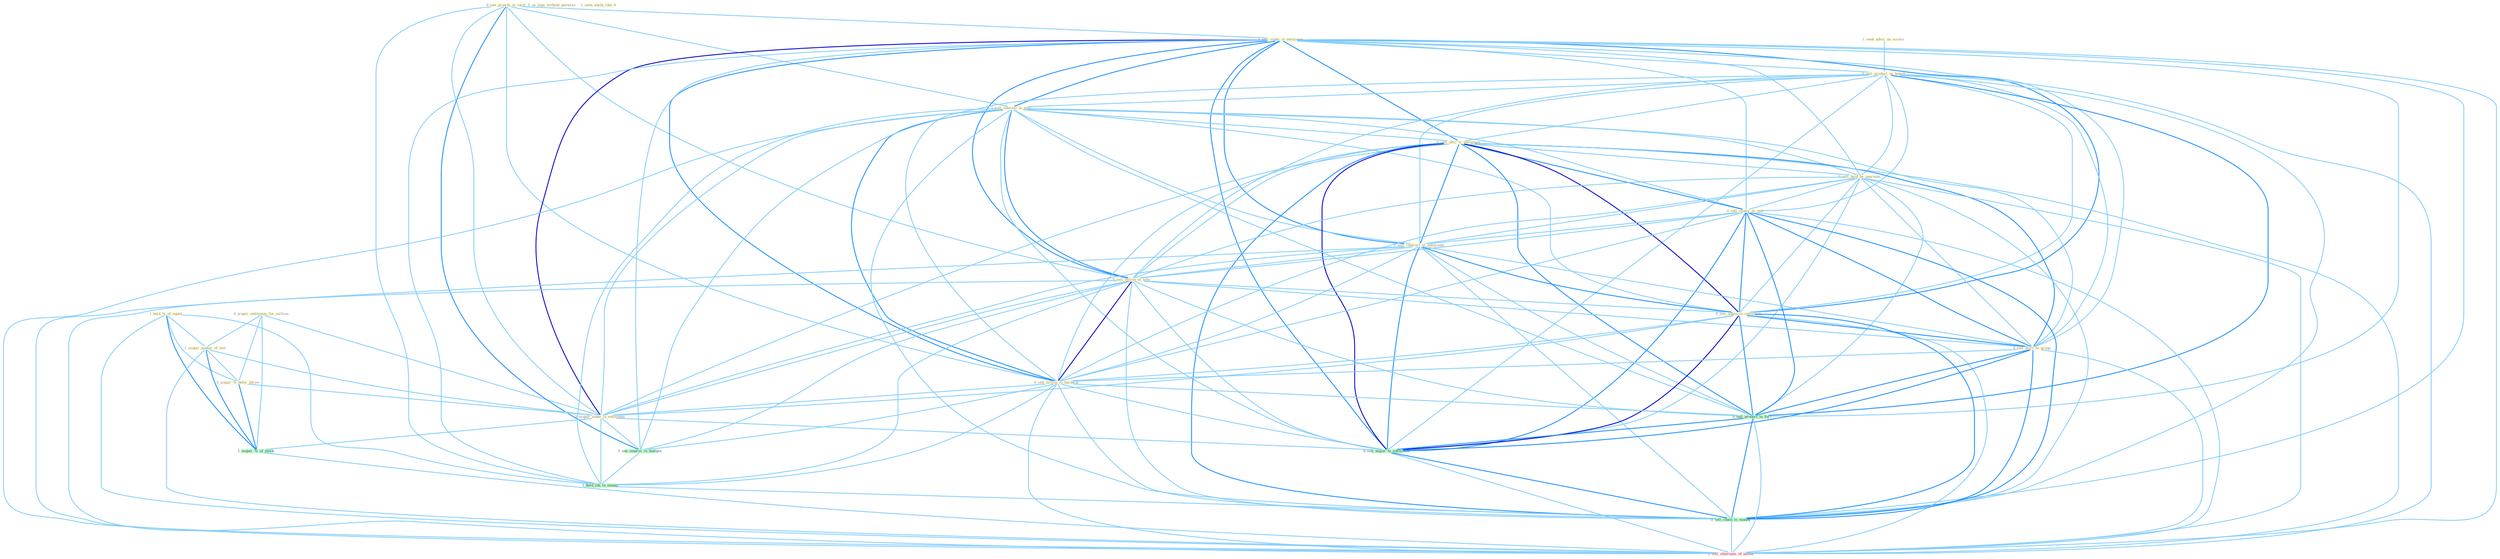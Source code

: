 Graph G{ 
    node
    [shape=polygon,style=filled,width=.5,height=.06,color="#BDFCC9",fixedsize=true,fontsize=4,
    fontcolor="#2f4f4f"];
    {node
    [color="#ffffe0", fontcolor="#8b7d6b"] "1_hold_%_of_equiti " "0_acquir_entitynam_for_million " "0_us_logo_without_permiss " "0_see_growth_in_card " "1_seek_advic_on_access " "1_sell_stake_in_entitynam " "0_sell_product_on_behalf " "1_sell_interest_in_mall " "0_sell_offic_to_entitynam " "0_sell_hold_by_yearnum " "0_sell_ventur_to_unit " "0_sell_contract_at_entitynam " "0_sell_billion_in_sale " "1_acquir_maker_of_tool " "1_seen_anyth_like_it " "0_sell_adhes_to_entitynam " "0_acquir_%_befor_throw " "0_sell_divis_to_group " "0_sell_billion_in_hardwar " "1_acquir_stake_in_entitynam "}
{node [color="#fff0f5", fontcolor="#b22222"] "1_sell_othernum_of_model "}
edge [color="#B0E2FF"];

	"1_hold_%_of_equiti " -- "1_acquir_maker_of_tool " [w="1", color="#87cefa" ];
	"1_hold_%_of_equiti " -- "0_acquir_%_befor_throw " [w="1", color="#87cefa" ];
	"1_hold_%_of_equiti " -- "1_acquir_%_of_stock " [w="2", color="#1e90ff" , len=0.8];
	"1_hold_%_of_equiti " -- "1_hold_job_in_manag " [w="1", color="#87cefa" ];
	"1_hold_%_of_equiti " -- "1_sell_othernum_of_model " [w="1", color="#87cefa" ];
	"0_acquir_entitynam_for_million " -- "1_acquir_maker_of_tool " [w="1", color="#87cefa" ];
	"0_acquir_entitynam_for_million " -- "0_acquir_%_befor_throw " [w="1", color="#87cefa" ];
	"0_acquir_entitynam_for_million " -- "1_acquir_stake_in_entitynam " [w="1", color="#87cefa" ];
	"0_acquir_entitynam_for_million " -- "1_acquir_%_of_stock " [w="1", color="#87cefa" ];
	"0_see_growth_in_card " -- "1_sell_stake_in_entitynam " [w="1", color="#87cefa" ];
	"0_see_growth_in_card " -- "1_sell_interest_in_mall " [w="1", color="#87cefa" ];
	"0_see_growth_in_card " -- "0_sell_billion_in_sale " [w="1", color="#87cefa" ];
	"0_see_growth_in_card " -- "0_sell_billion_in_hardwar " [w="1", color="#87cefa" ];
	"0_see_growth_in_card " -- "1_acquir_stake_in_entitynam " [w="1", color="#87cefa" ];
	"0_see_growth_in_card " -- "1_see_improv_in_margin " [w="2", color="#1e90ff" , len=0.8];
	"0_see_growth_in_card " -- "1_hold_job_in_manag " [w="1", color="#87cefa" ];
	"1_seek_advic_on_access " -- "0_sell_product_on_behalf " [w="1", color="#87cefa" ];
	"1_sell_stake_in_entitynam " -- "0_sell_product_on_behalf " [w="1", color="#87cefa" ];
	"1_sell_stake_in_entitynam " -- "1_sell_interest_in_mall " [w="2", color="#1e90ff" , len=0.8];
	"1_sell_stake_in_entitynam " -- "0_sell_offic_to_entitynam " [w="2", color="#1e90ff" , len=0.8];
	"1_sell_stake_in_entitynam " -- "0_sell_hold_by_yearnum " [w="1", color="#87cefa" ];
	"1_sell_stake_in_entitynam " -- "0_sell_ventur_to_unit " [w="1", color="#87cefa" ];
	"1_sell_stake_in_entitynam " -- "0_sell_contract_at_entitynam " [w="2", color="#1e90ff" , len=0.8];
	"1_sell_stake_in_entitynam " -- "0_sell_billion_in_sale " [w="2", color="#1e90ff" , len=0.8];
	"1_sell_stake_in_entitynam " -- "0_sell_adhes_to_entitynam " [w="2", color="#1e90ff" , len=0.8];
	"1_sell_stake_in_entitynam " -- "0_sell_divis_to_group " [w="1", color="#87cefa" ];
	"1_sell_stake_in_entitynam " -- "0_sell_billion_in_hardwar " [w="2", color="#1e90ff" , len=0.8];
	"1_sell_stake_in_entitynam " -- "1_acquir_stake_in_entitynam " [w="3", color="#0000cd" , len=0.6];
	"1_sell_stake_in_entitynam " -- "1_see_improv_in_margin " [w="1", color="#87cefa" ];
	"1_sell_stake_in_entitynam " -- "1_hold_job_in_manag " [w="1", color="#87cefa" ];
	"1_sell_stake_in_entitynam " -- "0_sell_product_to_forc " [w="1", color="#87cefa" ];
	"1_sell_stake_in_entitynam " -- "0_sell_major_to_entitynam " [w="2", color="#1e90ff" , len=0.8];
	"1_sell_stake_in_entitynam " -- "0_sell_chain_to_manag " [w="1", color="#87cefa" ];
	"1_sell_stake_in_entitynam " -- "1_sell_othernum_of_model " [w="1", color="#87cefa" ];
	"0_sell_product_on_behalf " -- "1_sell_interest_in_mall " [w="1", color="#87cefa" ];
	"0_sell_product_on_behalf " -- "0_sell_offic_to_entitynam " [w="1", color="#87cefa" ];
	"0_sell_product_on_behalf " -- "0_sell_hold_by_yearnum " [w="1", color="#87cefa" ];
	"0_sell_product_on_behalf " -- "0_sell_ventur_to_unit " [w="1", color="#87cefa" ];
	"0_sell_product_on_behalf " -- "0_sell_contract_at_entitynam " [w="1", color="#87cefa" ];
	"0_sell_product_on_behalf " -- "0_sell_billion_in_sale " [w="1", color="#87cefa" ];
	"0_sell_product_on_behalf " -- "0_sell_adhes_to_entitynam " [w="1", color="#87cefa" ];
	"0_sell_product_on_behalf " -- "0_sell_divis_to_group " [w="1", color="#87cefa" ];
	"0_sell_product_on_behalf " -- "0_sell_billion_in_hardwar " [w="1", color="#87cefa" ];
	"0_sell_product_on_behalf " -- "0_sell_product_to_forc " [w="2", color="#1e90ff" , len=0.8];
	"0_sell_product_on_behalf " -- "0_sell_major_to_entitynam " [w="1", color="#87cefa" ];
	"0_sell_product_on_behalf " -- "0_sell_chain_to_manag " [w="1", color="#87cefa" ];
	"0_sell_product_on_behalf " -- "1_sell_othernum_of_model " [w="1", color="#87cefa" ];
	"1_sell_interest_in_mall " -- "0_sell_offic_to_entitynam " [w="1", color="#87cefa" ];
	"1_sell_interest_in_mall " -- "0_sell_hold_by_yearnum " [w="1", color="#87cefa" ];
	"1_sell_interest_in_mall " -- "0_sell_ventur_to_unit " [w="1", color="#87cefa" ];
	"1_sell_interest_in_mall " -- "0_sell_contract_at_entitynam " [w="1", color="#87cefa" ];
	"1_sell_interest_in_mall " -- "0_sell_billion_in_sale " [w="2", color="#1e90ff" , len=0.8];
	"1_sell_interest_in_mall " -- "0_sell_adhes_to_entitynam " [w="1", color="#87cefa" ];
	"1_sell_interest_in_mall " -- "0_sell_divis_to_group " [w="1", color="#87cefa" ];
	"1_sell_interest_in_mall " -- "0_sell_billion_in_hardwar " [w="2", color="#1e90ff" , len=0.8];
	"1_sell_interest_in_mall " -- "1_acquir_stake_in_entitynam " [w="1", color="#87cefa" ];
	"1_sell_interest_in_mall " -- "1_see_improv_in_margin " [w="1", color="#87cefa" ];
	"1_sell_interest_in_mall " -- "1_hold_job_in_manag " [w="1", color="#87cefa" ];
	"1_sell_interest_in_mall " -- "0_sell_product_to_forc " [w="1", color="#87cefa" ];
	"1_sell_interest_in_mall " -- "0_sell_major_to_entitynam " [w="1", color="#87cefa" ];
	"1_sell_interest_in_mall " -- "0_sell_chain_to_manag " [w="1", color="#87cefa" ];
	"1_sell_interest_in_mall " -- "1_sell_othernum_of_model " [w="1", color="#87cefa" ];
	"0_sell_offic_to_entitynam " -- "0_sell_hold_by_yearnum " [w="1", color="#87cefa" ];
	"0_sell_offic_to_entitynam " -- "0_sell_ventur_to_unit " [w="2", color="#1e90ff" , len=0.8];
	"0_sell_offic_to_entitynam " -- "0_sell_contract_at_entitynam " [w="2", color="#1e90ff" , len=0.8];
	"0_sell_offic_to_entitynam " -- "0_sell_billion_in_sale " [w="1", color="#87cefa" ];
	"0_sell_offic_to_entitynam " -- "0_sell_adhes_to_entitynam " [w="3", color="#0000cd" , len=0.6];
	"0_sell_offic_to_entitynam " -- "0_sell_divis_to_group " [w="2", color="#1e90ff" , len=0.8];
	"0_sell_offic_to_entitynam " -- "0_sell_billion_in_hardwar " [w="1", color="#87cefa" ];
	"0_sell_offic_to_entitynam " -- "1_acquir_stake_in_entitynam " [w="1", color="#87cefa" ];
	"0_sell_offic_to_entitynam " -- "0_sell_product_to_forc " [w="2", color="#1e90ff" , len=0.8];
	"0_sell_offic_to_entitynam " -- "0_sell_major_to_entitynam " [w="3", color="#0000cd" , len=0.6];
	"0_sell_offic_to_entitynam " -- "0_sell_chain_to_manag " [w="2", color="#1e90ff" , len=0.8];
	"0_sell_offic_to_entitynam " -- "1_sell_othernum_of_model " [w="1", color="#87cefa" ];
	"0_sell_hold_by_yearnum " -- "0_sell_ventur_to_unit " [w="1", color="#87cefa" ];
	"0_sell_hold_by_yearnum " -- "0_sell_contract_at_entitynam " [w="1", color="#87cefa" ];
	"0_sell_hold_by_yearnum " -- "0_sell_billion_in_sale " [w="1", color="#87cefa" ];
	"0_sell_hold_by_yearnum " -- "0_sell_adhes_to_entitynam " [w="1", color="#87cefa" ];
	"0_sell_hold_by_yearnum " -- "0_sell_divis_to_group " [w="1", color="#87cefa" ];
	"0_sell_hold_by_yearnum " -- "0_sell_billion_in_hardwar " [w="1", color="#87cefa" ];
	"0_sell_hold_by_yearnum " -- "0_sell_product_to_forc " [w="1", color="#87cefa" ];
	"0_sell_hold_by_yearnum " -- "0_sell_major_to_entitynam " [w="1", color="#87cefa" ];
	"0_sell_hold_by_yearnum " -- "0_sell_chain_to_manag " [w="1", color="#87cefa" ];
	"0_sell_hold_by_yearnum " -- "1_sell_othernum_of_model " [w="1", color="#87cefa" ];
	"0_sell_ventur_to_unit " -- "0_sell_contract_at_entitynam " [w="1", color="#87cefa" ];
	"0_sell_ventur_to_unit " -- "0_sell_billion_in_sale " [w="1", color="#87cefa" ];
	"0_sell_ventur_to_unit " -- "0_sell_adhes_to_entitynam " [w="2", color="#1e90ff" , len=0.8];
	"0_sell_ventur_to_unit " -- "0_sell_divis_to_group " [w="2", color="#1e90ff" , len=0.8];
	"0_sell_ventur_to_unit " -- "0_sell_billion_in_hardwar " [w="1", color="#87cefa" ];
	"0_sell_ventur_to_unit " -- "0_sell_product_to_forc " [w="2", color="#1e90ff" , len=0.8];
	"0_sell_ventur_to_unit " -- "0_sell_major_to_entitynam " [w="2", color="#1e90ff" , len=0.8];
	"0_sell_ventur_to_unit " -- "0_sell_chain_to_manag " [w="2", color="#1e90ff" , len=0.8];
	"0_sell_ventur_to_unit " -- "1_sell_othernum_of_model " [w="1", color="#87cefa" ];
	"0_sell_contract_at_entitynam " -- "0_sell_billion_in_sale " [w="1", color="#87cefa" ];
	"0_sell_contract_at_entitynam " -- "0_sell_adhes_to_entitynam " [w="2", color="#1e90ff" , len=0.8];
	"0_sell_contract_at_entitynam " -- "0_sell_divis_to_group " [w="1", color="#87cefa" ];
	"0_sell_contract_at_entitynam " -- "0_sell_billion_in_hardwar " [w="1", color="#87cefa" ];
	"0_sell_contract_at_entitynam " -- "1_acquir_stake_in_entitynam " [w="1", color="#87cefa" ];
	"0_sell_contract_at_entitynam " -- "0_sell_product_to_forc " [w="1", color="#87cefa" ];
	"0_sell_contract_at_entitynam " -- "0_sell_major_to_entitynam " [w="2", color="#1e90ff" , len=0.8];
	"0_sell_contract_at_entitynam " -- "0_sell_chain_to_manag " [w="1", color="#87cefa" ];
	"0_sell_contract_at_entitynam " -- "1_sell_othernum_of_model " [w="1", color="#87cefa" ];
	"0_sell_billion_in_sale " -- "0_sell_adhes_to_entitynam " [w="1", color="#87cefa" ];
	"0_sell_billion_in_sale " -- "0_sell_divis_to_group " [w="1", color="#87cefa" ];
	"0_sell_billion_in_sale " -- "0_sell_billion_in_hardwar " [w="3", color="#0000cd" , len=0.6];
	"0_sell_billion_in_sale " -- "1_acquir_stake_in_entitynam " [w="1", color="#87cefa" ];
	"0_sell_billion_in_sale " -- "1_see_improv_in_margin " [w="1", color="#87cefa" ];
	"0_sell_billion_in_sale " -- "1_hold_job_in_manag " [w="1", color="#87cefa" ];
	"0_sell_billion_in_sale " -- "0_sell_product_to_forc " [w="1", color="#87cefa" ];
	"0_sell_billion_in_sale " -- "0_sell_major_to_entitynam " [w="1", color="#87cefa" ];
	"0_sell_billion_in_sale " -- "0_sell_chain_to_manag " [w="1", color="#87cefa" ];
	"0_sell_billion_in_sale " -- "1_sell_othernum_of_model " [w="1", color="#87cefa" ];
	"1_acquir_maker_of_tool " -- "0_acquir_%_befor_throw " [w="1", color="#87cefa" ];
	"1_acquir_maker_of_tool " -- "1_acquir_stake_in_entitynam " [w="1", color="#87cefa" ];
	"1_acquir_maker_of_tool " -- "1_acquir_%_of_stock " [w="2", color="#1e90ff" , len=0.8];
	"1_acquir_maker_of_tool " -- "1_sell_othernum_of_model " [w="1", color="#87cefa" ];
	"0_sell_adhes_to_entitynam " -- "0_sell_divis_to_group " [w="2", color="#1e90ff" , len=0.8];
	"0_sell_adhes_to_entitynam " -- "0_sell_billion_in_hardwar " [w="1", color="#87cefa" ];
	"0_sell_adhes_to_entitynam " -- "1_acquir_stake_in_entitynam " [w="1", color="#87cefa" ];
	"0_sell_adhes_to_entitynam " -- "0_sell_product_to_forc " [w="2", color="#1e90ff" , len=0.8];
	"0_sell_adhes_to_entitynam " -- "0_sell_major_to_entitynam " [w="3", color="#0000cd" , len=0.6];
	"0_sell_adhes_to_entitynam " -- "0_sell_chain_to_manag " [w="2", color="#1e90ff" , len=0.8];
	"0_sell_adhes_to_entitynam " -- "1_sell_othernum_of_model " [w="1", color="#87cefa" ];
	"0_acquir_%_befor_throw " -- "1_acquir_stake_in_entitynam " [w="1", color="#87cefa" ];
	"0_acquir_%_befor_throw " -- "1_acquir_%_of_stock " [w="2", color="#1e90ff" , len=0.8];
	"0_sell_divis_to_group " -- "0_sell_billion_in_hardwar " [w="1", color="#87cefa" ];
	"0_sell_divis_to_group " -- "0_sell_product_to_forc " [w="2", color="#1e90ff" , len=0.8];
	"0_sell_divis_to_group " -- "0_sell_major_to_entitynam " [w="2", color="#1e90ff" , len=0.8];
	"0_sell_divis_to_group " -- "0_sell_chain_to_manag " [w="2", color="#1e90ff" , len=0.8];
	"0_sell_divis_to_group " -- "1_sell_othernum_of_model " [w="1", color="#87cefa" ];
	"0_sell_billion_in_hardwar " -- "1_acquir_stake_in_entitynam " [w="1", color="#87cefa" ];
	"0_sell_billion_in_hardwar " -- "1_see_improv_in_margin " [w="1", color="#87cefa" ];
	"0_sell_billion_in_hardwar " -- "1_hold_job_in_manag " [w="1", color="#87cefa" ];
	"0_sell_billion_in_hardwar " -- "0_sell_product_to_forc " [w="1", color="#87cefa" ];
	"0_sell_billion_in_hardwar " -- "0_sell_major_to_entitynam " [w="1", color="#87cefa" ];
	"0_sell_billion_in_hardwar " -- "0_sell_chain_to_manag " [w="1", color="#87cefa" ];
	"0_sell_billion_in_hardwar " -- "1_sell_othernum_of_model " [w="1", color="#87cefa" ];
	"1_acquir_stake_in_entitynam " -- "1_see_improv_in_margin " [w="1", color="#87cefa" ];
	"1_acquir_stake_in_entitynam " -- "1_acquir_%_of_stock " [w="1", color="#87cefa" ];
	"1_acquir_stake_in_entitynam " -- "1_hold_job_in_manag " [w="1", color="#87cefa" ];
	"1_acquir_stake_in_entitynam " -- "0_sell_major_to_entitynam " [w="1", color="#87cefa" ];
	"1_see_improv_in_margin " -- "1_hold_job_in_manag " [w="1", color="#87cefa" ];
	"1_acquir_%_of_stock " -- "1_sell_othernum_of_model " [w="1", color="#87cefa" ];
	"1_hold_job_in_manag " -- "0_sell_chain_to_manag " [w="1", color="#87cefa" ];
	"0_sell_product_to_forc " -- "0_sell_major_to_entitynam " [w="2", color="#1e90ff" , len=0.8];
	"0_sell_product_to_forc " -- "0_sell_chain_to_manag " [w="2", color="#1e90ff" , len=0.8];
	"0_sell_product_to_forc " -- "1_sell_othernum_of_model " [w="1", color="#87cefa" ];
	"0_sell_major_to_entitynam " -- "0_sell_chain_to_manag " [w="2", color="#1e90ff" , len=0.8];
	"0_sell_major_to_entitynam " -- "1_sell_othernum_of_model " [w="1", color="#87cefa" ];
	"0_sell_chain_to_manag " -- "1_sell_othernum_of_model " [w="1", color="#87cefa" ];
}